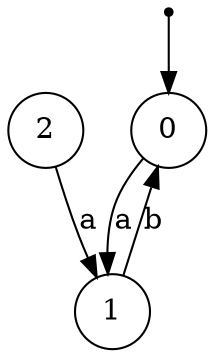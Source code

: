 digraph G {
"0"[shape = circle color = "black"];
"___NEVER_USE_THIS_NAME___0"[fontSize = 1 shape = point]; 
{"___NEVER_USE_THIS_NAME___0"}->{"0"}; 
"1"[shape = circle color = "black"];
"2"[shape = circle color = "black"];
"0"->{"1"} [label = "a" color = "black" arrowhead = "normal" ]; 
"1"->{"0"} [label = "b" color = "black" arrowhead = "normal" ]; 
"2"->{"1"} [label = "a" color = "black" arrowhead = "normal" ]; 
}
